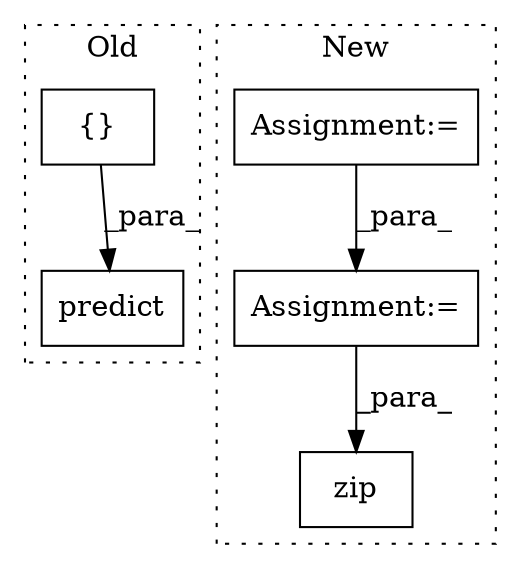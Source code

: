digraph G {
subgraph cluster0 {
1 [label="predict" a="32" s="4945,4980" l="8,1" shape="box"];
5 [label="{}" a="4" s="4730,4738" l="1,1" shape="box"];
label = "Old";
style="dotted";
}
subgraph cluster1 {
2 [label="zip" a="32" s="5450,5474" l="4,1" shape="box"];
3 [label="Assignment:=" a="7" s="4451" l="1" shape="box"];
4 [label="Assignment:=" a="7" s="5294" l="1" shape="box"];
label = "New";
style="dotted";
}
3 -> 4 [label="_para_"];
4 -> 2 [label="_para_"];
5 -> 1 [label="_para_"];
}